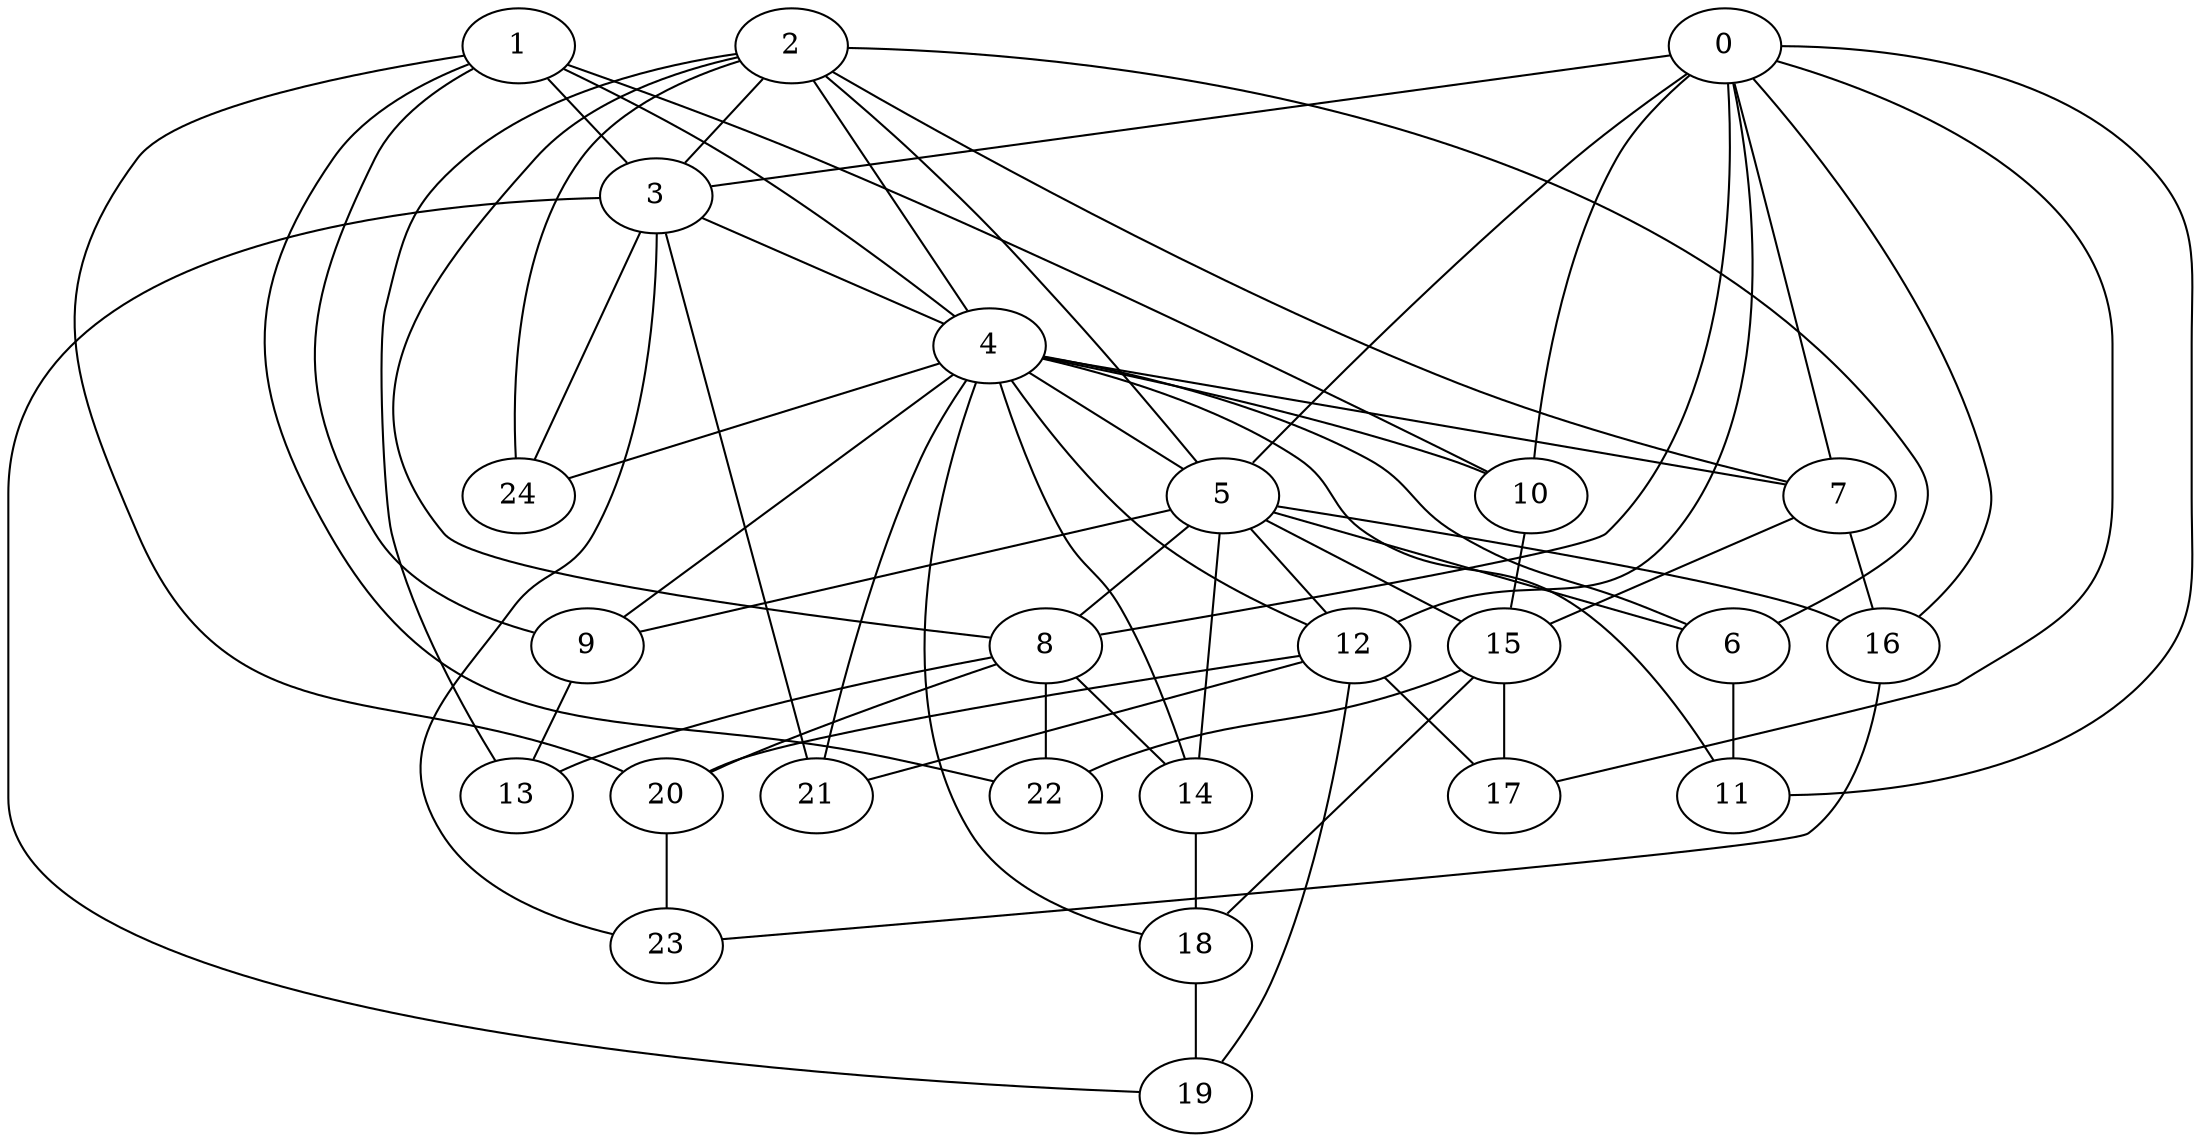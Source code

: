 strict graph "barabasi_albert_graph(25,3)" {
0;
1;
2;
3;
4;
5;
6;
7;
8;
9;
10;
11;
12;
13;
14;
15;
16;
17;
18;
19;
20;
21;
22;
23;
24;
0 -- 3  [is_available=True, prob="0.585867588436"];
0 -- 5  [is_available=True, prob="0.944260373818"];
0 -- 7  [is_available=True, prob="0.23913826005"];
0 -- 8  [is_available=True, prob="0.461074333752"];
0 -- 10  [is_available=True, prob="0.675757808857"];
0 -- 11  [is_available=True, prob="0.177426991724"];
0 -- 12  [is_available=True, prob="0.592661020355"];
0 -- 16  [is_available=True, prob="0.0282097687655"];
0 -- 17  [is_available=True, prob="0.968281353209"];
1 -- 3  [is_available=True, prob="0.547130855546"];
1 -- 4  [is_available=True, prob="0.376055302391"];
1 -- 9  [is_available=True, prob="0.57274506596"];
1 -- 10  [is_available=True, prob="1.0"];
1 -- 20  [is_available=True, prob="0.849126809751"];
1 -- 22  [is_available=True, prob="0.935933611868"];
2 -- 3  [is_available=True, prob="0.411380160237"];
2 -- 4  [is_available=True, prob="0.216850437407"];
2 -- 5  [is_available=True, prob="1.0"];
2 -- 6  [is_available=True, prob="0.45110525534"];
2 -- 7  [is_available=True, prob="0.172620890788"];
2 -- 8  [is_available=True, prob="0.0159079762997"];
2 -- 13  [is_available=True, prob="1.0"];
2 -- 24  [is_available=True, prob="0.474569005913"];
3 -- 4  [is_available=True, prob="0.324566417691"];
3 -- 19  [is_available=True, prob="1.0"];
3 -- 21  [is_available=True, prob="0.794234158761"];
3 -- 23  [is_available=True, prob="0.539227321045"];
3 -- 24  [is_available=True, prob="0.739254565378"];
4 -- 5  [is_available=True, prob="0.984736508683"];
4 -- 6  [is_available=True, prob="0.400457694003"];
4 -- 7  [is_available=True, prob="1.0"];
4 -- 9  [is_available=True, prob="0.558136698725"];
4 -- 10  [is_available=True, prob="0.81923914467"];
4 -- 11  [is_available=True, prob="0.650287694631"];
4 -- 12  [is_available=True, prob="0.0928970122692"];
4 -- 14  [is_available=True, prob="1.0"];
4 -- 18  [is_available=True, prob="0.749190976801"];
4 -- 21  [is_available=True, prob="0.544158269322"];
4 -- 24  [is_available=True, prob="0.727031797946"];
5 -- 6  [is_available=True, prob="0.238283869491"];
5 -- 8  [is_available=True, prob="0.564358959979"];
5 -- 9  [is_available=True, prob="0.0427669711437"];
5 -- 12  [is_available=True, prob="0.758556626022"];
5 -- 14  [is_available=True, prob="0.673160959472"];
5 -- 15  [is_available=True, prob="0.134219730269"];
5 -- 16  [is_available=True, prob="0.714834788316"];
6 -- 11  [is_available=True, prob="0.784262573112"];
7 -- 16  [is_available=True, prob="0.208708451825"];
7 -- 15  [is_available=True, prob="0.993682301062"];
8 -- 13  [is_available=True, prob="0.329922650601"];
8 -- 14  [is_available=True, prob="0.326322737486"];
8 -- 20  [is_available=True, prob="0.450670600098"];
8 -- 22  [is_available=True, prob="0.320554431412"];
9 -- 13  [is_available=True, prob="1.0"];
10 -- 15  [is_available=True, prob="0.760124500284"];
12 -- 17  [is_available=True, prob="1.0"];
12 -- 19  [is_available=True, prob="1.0"];
12 -- 20  [is_available=True, prob="1.0"];
12 -- 21  [is_available=True, prob="0.975019780207"];
14 -- 18  [is_available=True, prob="0.223224240709"];
15 -- 17  [is_available=True, prob="0.117713955295"];
15 -- 18  [is_available=True, prob="0.28129567481"];
15 -- 22  [is_available=True, prob="0.385498192044"];
16 -- 23  [is_available=True, prob="0.383507131601"];
18 -- 19  [is_available=True, prob="0.419988809287"];
20 -- 23  [is_available=True, prob="0.758725475586"];
}
